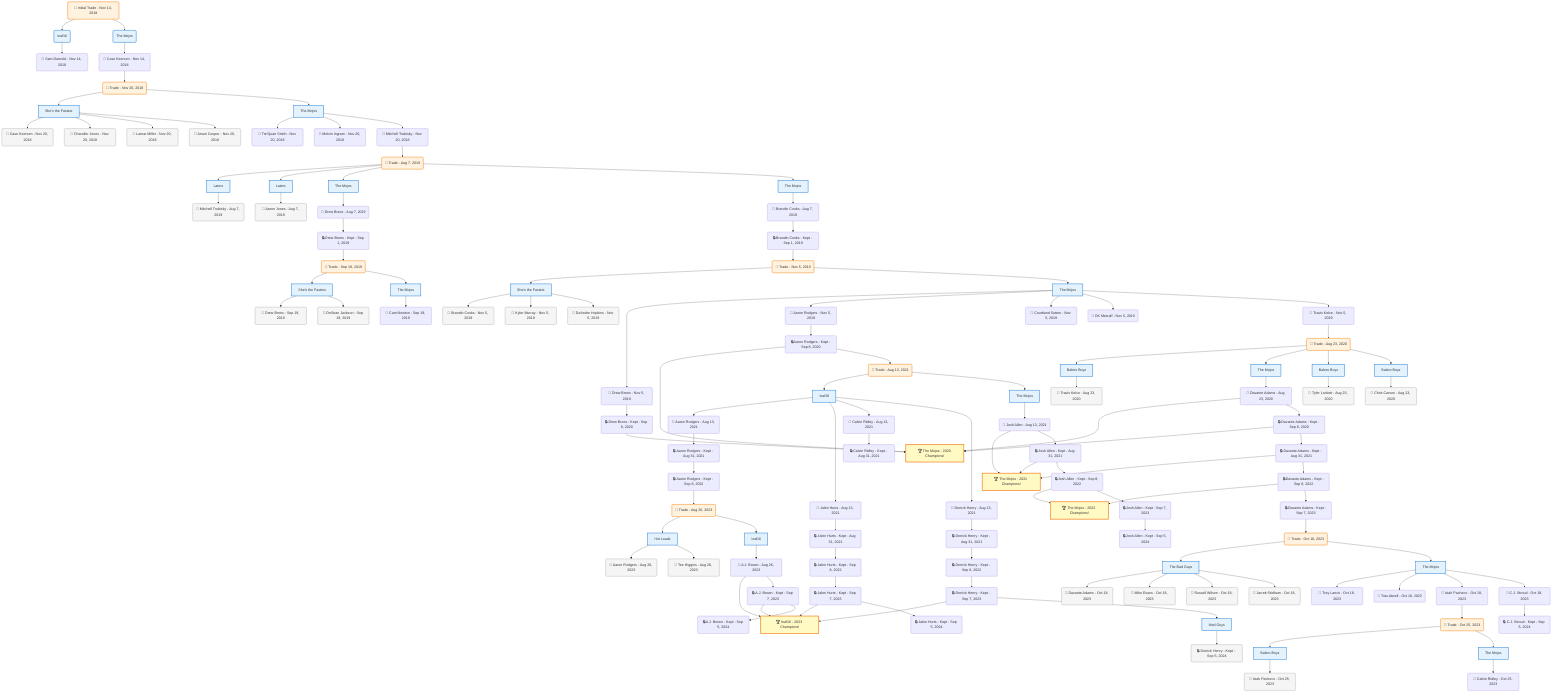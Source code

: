 flowchart TD

    TRADE_MAIN("🔄 Initial Trade - Nov 14, 2018")
    TEAM_1("leaf16")
    TEAM_2("The Mojos")
    NODE_980330f6-669e-4fcb-b9be-31194b172ebe("🔄 Sam Darnold - Nov 14, 2018")
    NODE_586a8345-54fd-4ee9-b236-c3229779237f("🔄 Case Keenum - Nov 14, 2018")
    TRADE_1445b831-d6b7-4f54-a126-2bf559fddb89_3("🔄 Trade - Nov 20, 2018")
    TEAM_4449259f-64af-44fd-9235-1facc0926234_4["She's the Fastest"]
    NODE_2f354ccf-05a5-4f23-9ca3-8bebf7a0167f("🔄 Case Keenum - Nov 20, 2018")
    NODE_63c58406-5942-47c5-9aa0-0eb46e858add("🔄 Chandler Jones - Nov 20, 2018")
    NODE_d52455c7-6d9d-4b40-8b65-bb300ad491a9("🔄 Lamar Miller - Nov 20, 2018")
    NODE_90bf753e-fdc7-4600-aa32-e8b2fc26a8a9("🔄 Amari Cooper - Nov 20, 2018")
    TEAM_bbe2d0ad-54cf-4c22-be82-b2a5f262a157_5["The Mojos"]
    NODE_a13c6231-66c0-4b66-af82-56e75753d801("🔄 Tre'Quan Smith - Nov 20, 2018")
    NODE_68708261-06db-4dbb-9f9f-58d8cf8524ab("🔄 Melvin Ingram - Nov 20, 2018")
    NODE_8dc00721-c8ee-4169-8a48-ab46d38ed1e7("🔄 Mitchell Trubisky - Nov 20, 2018")
    TRADE_9e3b03b6-ca17-4eb1-9d5e-d8c48567f115_6("🔄 Trade - Aug 7, 2019")
    TEAM_825928a9-7194-43aa-b7ae-fc78c2510b16_7["Laters"]
    NODE_deac0dad-6b46-4aa4-8614-356e9a0a57bb("🔄 Mitchell Trubisky - Aug 7, 2019")
    TEAM_825928a9-7194-43aa-b7ae-fc78c2510b16_8["Laters"]
    NODE_3f395a6b-bbdc-4f0a-9d23-7ae05c827b0d("🔄 Aaron Jones - Aug 7, 2019")
    TEAM_bbe2d0ad-54cf-4c22-be82-b2a5f262a157_9["The Mojos"]
    NODE_af292526-792d-45ae-af04-d74fe086ef88("🔄 Drew Brees - Aug 7, 2019")
    NODE_854cc5fd-7579-405b-a4f9-336129c61a5d("🔒 Drew Brees - Kept - Sep 1, 2019")
    TRADE_1e1dc9fa-b6b6-4649-9a4a-9c885a9cd700_10("🔄 Trade - Sep 19, 2019")
    TEAM_4449259f-64af-44fd-9235-1facc0926234_11["She's the Fastest"]
    NODE_68b79e3b-49d8-4244-8784-a18531d13213("🔄 Drew Brees - Sep 19, 2019")
    NODE_c064374a-aa94-4b1b-a672-19360f93a5e3("🔄 DeSean Jackson - Sep 19, 2019")
    TEAM_bbe2d0ad-54cf-4c22-be82-b2a5f262a157_12["The Mojos"]
    NODE_5923fc5a-4a08-40f5-a8db-982b5516d806("🔄 Cam Newton - Sep 19, 2019")
    TEAM_bbe2d0ad-54cf-4c22-be82-b2a5f262a157_13["The Mojos"]
    NODE_1f044a8f-7afd-48c3-b852-fbec2eb27d25("🔄 Brandin Cooks - Aug 7, 2019")
    NODE_eb91fa37-7b95-4a24-8e1f-6b99c0ea7946("🔒 Brandin Cooks - Kept - Sep 1, 2019")
    TRADE_a667e923-b77e-43eb-954f-25ccba06a2e8_14("🔄 Trade - Nov 5, 2019")
    TEAM_4449259f-64af-44fd-9235-1facc0926234_15["She's the Fastest"]
    NODE_b4bf3bc1-983b-4554-84ec-7840212803a8("🔄 Brandin Cooks - Nov 5, 2019")
    NODE_68cbe36e-1263-4591-b70a-8902c6d0f86b("🔄 Kyler Murray - Nov 5, 2019")
    NODE_b67baf67-df27-40d3-9fca-9bcf1039868d("🔄 DeAndre Hopkins - Nov 5, 2019")
    TEAM_bbe2d0ad-54cf-4c22-be82-b2a5f262a157_16["The Mojos"]
    NODE_7be406af-761c-4c8e-bc5c-0f25676e9648("🔄 Drew Brees - Nov 5, 2019")
    NODE_0b7b3fb5-6864-4416-9164-e0fc45c99ab7("🔒 Drew Brees - Kept - Sep 8, 2020")
    CHAMP_bbe2d0ad-54cf-4c22-be82-b2a5f262a157_2020["🏆 The Mojos - 2020 Champions!"]
    NODE_5af397d0-26f8-42f1-9c47-64d3f8fe8285("🔄 Aaron Rodgers - Nov 5, 2019")
    NODE_047e0de7-c51b-4c5b-9d83-266f6b01c070("🔒 Aaron Rodgers - Kept - Sep 8, 2020")
    TRADE_e4fccfb4-45d7-4b39-b3fa-3c821d621471_17("🔄 Trade - Aug 13, 2021")
    TEAM_66fb98f4-89a7-45f9-893a-b41d71e6249d_18["leaf16"]
    NODE_6bb3e177-7ff8-41ea-acd8-56f4f56e1b25("🔄 Aaron Rodgers - Aug 13, 2021")
    NODE_2592a7f6-b7c4-43d1-86ca-1eb32d608bd8("🔒 Aaron Rodgers - Kept - Aug 31, 2021")
    NODE_c256d2ac-c3c7-4985-8ee0-e17c50793281("🔒 Aaron Rodgers - Kept - Sep 8, 2022")
    TRADE_1e0f92f5-f740-452e-960a-a92c22afa115_19("🔄 Trade - Aug 26, 2023")
    TEAM_8e9f18ff-62c3-40e8-bb10-32f74cf4ee33_20["Hot Loads"]
    NODE_8aa48c5d-0248-4f37-b939-44a21820aa03("🔄 Aaron Rodgers - Aug 26, 2023")
    NODE_e0000e36-700d-493f-b3eb-b050938564e6("🔄 Tee Higgins - Aug 26, 2023")
    TEAM_66fb98f4-89a7-45f9-893a-b41d71e6249d_21["leaf16"]
    NODE_d94a3670-dfbf-4c37-91c1-d9776711e83b("🔄 A.J. Brown - Aug 26, 2023")
    CHAMP_66fb98f4-89a7-45f9-893a-b41d71e6249d_2023["🏆 leaf16 - 2023 Champions!"]
    NODE_66ce661e-c7b3-47f3-b522-24e21946dbba("🔒 A.J. Brown - Kept - Sep 7, 2023")
    NODE_5c3d7ce1-e559-4d1e-8be6-e87ae55e700a("🔒 A.J. Brown - Kept - Sep 5, 2024")
    NODE_5e353109-3472-43ef-a0e0-668c3c5fc77f("🔄 Jalen Hurts - Aug 13, 2021")
    NODE_36c720dc-547d-4abb-9f99-a771c77a73dd("🔒 Jalen Hurts - Kept - Aug 31, 2021")
    NODE_24ecc5d2-74ae-4ca9-bb7d-bdf761878425("🔒 Jalen Hurts - Kept - Sep 8, 2022")
    NODE_eb4cc777-9000-4a04-8704-087a8e0257c3("🔒 Jalen Hurts - Kept - Sep 7, 2023")
    NODE_a9555c0e-246a-4add-b8a5-2e7de4c6cb0d("🔒 Jalen Hurts - Kept - Sep 5, 2024")
    NODE_ef11cc07-e07a-4645-bf87-834813f2a0d8("🔄 Calvin Ridley - Aug 13, 2021")
    NODE_ac8f9add-a36c-4110-9ea1-a7dacf1d1be6("🔒 Calvin Ridley - Kept - Aug 31, 2021")
    NODE_3a3f7e20-ef59-4dec-a510-94df4939aa24("🔄 Derrick Henry - Aug 13, 2021")
    NODE_317c8f77-cf03-4499-bfbb-02de7818d3b5("🔒 Derrick Henry - Kept - Aug 31, 2021")
    NODE_31050d86-077a-41fa-8b77-8694db0ca2b8("🔒 Derrick Henry - Kept - Sep 8, 2022")
    NODE_46a9a9f6-7649-4a40-a70d-ffe735dbe5b7("🔒 Derrick Henry - Kept - Sep 7, 2023")
    TEAM_f5908944-6efd-40eb-af54-6c53004e0e2f_22["Mad Guys"]
    NODE_b78b4765-cfe3-4682-a60a-e86c37e169f1("🔒 Derrick Henry - Kept - Sep 5, 2024")
    TEAM_bbe2d0ad-54cf-4c22-be82-b2a5f262a157_23["The Mojos"]
    NODE_2ad2f5a6-4438-4752-a150-99aee3abd7df("🔄 Josh Allen - Aug 13, 2021")
    CHAMP_bbe2d0ad-54cf-4c22-be82-b2a5f262a157_2021["🏆 The Mojos - 2021 Champions!"]
    NODE_eca05795-b8d2-465c-87ea-a29786bb0bf9("🔒 Josh Allen - Kept - Aug 31, 2021")
    NODE_84f20f1f-2812-482e-a17f-97b722b99b57("🔒 Josh Allen - Kept - Sep 8, 2022")
    CHAMP_bbe2d0ad-54cf-4c22-be82-b2a5f262a157_2022["🏆 The Mojos - 2022 Champions!"]
    NODE_d0ed6e4c-f454-4dfe-9a4e-7852bfb57ba7("🔒 Josh Allen - Kept - Sep 7, 2023")
    NODE_057e3440-0fad-4b3d-96b5-0f3a913430de("🔒 Josh Allen - Kept - Sep 5, 2024")
    NODE_be8fa4a3-53ab-4b4d-a635-81eab2bd44a9("🔄 Courtland Sutton - Nov 5, 2019")
    NODE_a2e35b9f-dfdd-4358-9503-dbda9ce23f28("🔄 DK Metcalf - Nov 5, 2019")
    NODE_b92ddfc1-1e22-41c5-8494-fedbc0a7ed77("🔄 Travis Kelce - Nov 5, 2019")
    TRADE_a74b8747-5f69-41d8-9c4e-6734ac8d7f1f_24("🔄 Trade - Aug 23, 2020")
    TEAM_2feaf03e-fb22-498e-ac8f-e596b6ba7810_25["Balero Boyz"]
    NODE_49662a29-4518-4f4e-9e3f-6e93451a9b81("🔄 Travis Kelce - Aug 23, 2020")
    TEAM_bbe2d0ad-54cf-4c22-be82-b2a5f262a157_26["The Mojos"]
    NODE_095b2baf-5664-4cff-9797-06c0e639366c("🔄 Davante Adams - Aug 23, 2020")
    NODE_4652a835-bcc8-4e4b-9d7f-275e759cdaee("🔒 Davante Adams - Kept - Sep 8, 2020")
    NODE_893a06b6-6d12-43ea-aa07-c545c6d19bd6("🔒 Davante Adams - Kept - Aug 31, 2021")
    NODE_013f5659-9e89-4e9a-adce-847eb926b90f("🔒 Davante Adams - Kept - Sep 8, 2022")
    NODE_8d0c9fc9-93df-4ea2-9620-e94229ab0248("🔒 Davante Adams - Kept - Sep 7, 2023")
    TRADE_cb741e85-5155-413a-9bbc-89b0b565b44a_27("🔄 Trade - Oct 18, 2023")
    TEAM_b2220d1a-ff75-4622-9757-09978901110f_28["The Bad Guys"]
    NODE_e3fec140-de2c-426a-a2dd-148802b3fe8f("🔄 Davante Adams - Oct 18, 2023")
    NODE_f682d985-4891-4878-bb27-7e31e62782e2("🔄 Mike Evans - Oct 18, 2023")
    NODE_b4f30b9c-73c2-4eae-847b-97dd8da4de14("🔄 Russell Wilson - Oct 18, 2023")
    NODE_63a0d36a-1cfe-479e-8e6a-ed5b54eb3321("🔄 Jarrett Stidham - Oct 18, 2023")
    TEAM_bbe2d0ad-54cf-4c22-be82-b2a5f262a157_29["The Mojos"]
    NODE_5b210a74-0640-4596-8294-143efbc19bb6("🔄 Trey Lance - Oct 18, 2023")
    NODE_0c01f8eb-a251-4952-bab0-41313b3bce60("🔄 Tutu Atwell - Oct 18, 2023")
    NODE_4cf50317-e13a-4a7c-9b32-642e89a58f47("🔄 Isiah Pacheco - Oct 18, 2023")
    TRADE_e48f96f4-8b7d-42ca-abe5-7baf4945be3e_30("🔄 Trade - Oct 25, 2023")
    TEAM_2feaf03e-fb22-498e-ac8f-e596b6ba7810_31["Balero Boyz"]
    NODE_bf1da95b-f854-40dc-9bb0-c555d7a1b2f3("🔄 Isiah Pacheco - Oct 25, 2023")
    TEAM_bbe2d0ad-54cf-4c22-be82-b2a5f262a157_32["The Mojos"]
    NODE_dfcea8a6-3bc7-4929-b68b-5291ed19a4b1("🔄 Calvin Ridley - Oct 25, 2023")
    NODE_708291bc-53f5-466c-81d8-f29d0eb4aa15("🔄 C.J. Stroud - Oct 18, 2023")
    NODE_368bdf90-93c3-482e-87ac-a0dfc88ba9f2("🔒 C.J. Stroud - Kept - Sep 5, 2024")
    TEAM_2feaf03e-fb22-498e-ac8f-e596b6ba7810_33["Balero Boyz"]
    NODE_da510d43-fcf9-45a7-b393-31f8307f790c("🔄 Tyler Lockett - Aug 23, 2020")
    TEAM_2feaf03e-fb22-498e-ac8f-e596b6ba7810_34["Balero Boyz"]
    NODE_e62a406e-ac9b-487c-8b60-f57648ed8c85("🔄 Chris Carson - Aug 23, 2020")

    TRADE_MAIN --> TEAM_1
    TRADE_MAIN --> TEAM_2
    TEAM_1 --> NODE_980330f6-669e-4fcb-b9be-31194b172ebe
    TEAM_2 --> NODE_586a8345-54fd-4ee9-b236-c3229779237f
    NODE_586a8345-54fd-4ee9-b236-c3229779237f --> TRADE_1445b831-d6b7-4f54-a126-2bf559fddb89_3
    TRADE_1445b831-d6b7-4f54-a126-2bf559fddb89_3 --> TEAM_4449259f-64af-44fd-9235-1facc0926234_4
    TEAM_4449259f-64af-44fd-9235-1facc0926234_4 --> NODE_2f354ccf-05a5-4f23-9ca3-8bebf7a0167f
    TEAM_4449259f-64af-44fd-9235-1facc0926234_4 --> NODE_63c58406-5942-47c5-9aa0-0eb46e858add
    TEAM_4449259f-64af-44fd-9235-1facc0926234_4 --> NODE_d52455c7-6d9d-4b40-8b65-bb300ad491a9
    TEAM_4449259f-64af-44fd-9235-1facc0926234_4 --> NODE_90bf753e-fdc7-4600-aa32-e8b2fc26a8a9
    TRADE_1445b831-d6b7-4f54-a126-2bf559fddb89_3 --> TEAM_bbe2d0ad-54cf-4c22-be82-b2a5f262a157_5
    TEAM_bbe2d0ad-54cf-4c22-be82-b2a5f262a157_5 --> NODE_a13c6231-66c0-4b66-af82-56e75753d801
    TEAM_bbe2d0ad-54cf-4c22-be82-b2a5f262a157_5 --> NODE_68708261-06db-4dbb-9f9f-58d8cf8524ab
    TEAM_bbe2d0ad-54cf-4c22-be82-b2a5f262a157_5 --> NODE_8dc00721-c8ee-4169-8a48-ab46d38ed1e7
    NODE_8dc00721-c8ee-4169-8a48-ab46d38ed1e7 --> TRADE_9e3b03b6-ca17-4eb1-9d5e-d8c48567f115_6
    TRADE_9e3b03b6-ca17-4eb1-9d5e-d8c48567f115_6 --> TEAM_825928a9-7194-43aa-b7ae-fc78c2510b16_7
    TEAM_825928a9-7194-43aa-b7ae-fc78c2510b16_7 --> NODE_deac0dad-6b46-4aa4-8614-356e9a0a57bb
    TRADE_9e3b03b6-ca17-4eb1-9d5e-d8c48567f115_6 --> TEAM_825928a9-7194-43aa-b7ae-fc78c2510b16_8
    TEAM_825928a9-7194-43aa-b7ae-fc78c2510b16_8 --> NODE_3f395a6b-bbdc-4f0a-9d23-7ae05c827b0d
    TRADE_9e3b03b6-ca17-4eb1-9d5e-d8c48567f115_6 --> TEAM_bbe2d0ad-54cf-4c22-be82-b2a5f262a157_9
    TEAM_bbe2d0ad-54cf-4c22-be82-b2a5f262a157_9 --> NODE_af292526-792d-45ae-af04-d74fe086ef88
    NODE_af292526-792d-45ae-af04-d74fe086ef88 --> NODE_854cc5fd-7579-405b-a4f9-336129c61a5d
    NODE_854cc5fd-7579-405b-a4f9-336129c61a5d --> TRADE_1e1dc9fa-b6b6-4649-9a4a-9c885a9cd700_10
    TRADE_1e1dc9fa-b6b6-4649-9a4a-9c885a9cd700_10 --> TEAM_4449259f-64af-44fd-9235-1facc0926234_11
    TEAM_4449259f-64af-44fd-9235-1facc0926234_11 --> NODE_68b79e3b-49d8-4244-8784-a18531d13213
    TEAM_4449259f-64af-44fd-9235-1facc0926234_11 --> NODE_c064374a-aa94-4b1b-a672-19360f93a5e3
    TRADE_1e1dc9fa-b6b6-4649-9a4a-9c885a9cd700_10 --> TEAM_bbe2d0ad-54cf-4c22-be82-b2a5f262a157_12
    TEAM_bbe2d0ad-54cf-4c22-be82-b2a5f262a157_12 --> NODE_5923fc5a-4a08-40f5-a8db-982b5516d806
    TRADE_9e3b03b6-ca17-4eb1-9d5e-d8c48567f115_6 --> TEAM_bbe2d0ad-54cf-4c22-be82-b2a5f262a157_13
    TEAM_bbe2d0ad-54cf-4c22-be82-b2a5f262a157_13 --> NODE_1f044a8f-7afd-48c3-b852-fbec2eb27d25
    NODE_1f044a8f-7afd-48c3-b852-fbec2eb27d25 --> NODE_eb91fa37-7b95-4a24-8e1f-6b99c0ea7946
    NODE_eb91fa37-7b95-4a24-8e1f-6b99c0ea7946 --> TRADE_a667e923-b77e-43eb-954f-25ccba06a2e8_14
    TRADE_a667e923-b77e-43eb-954f-25ccba06a2e8_14 --> TEAM_4449259f-64af-44fd-9235-1facc0926234_15
    TEAM_4449259f-64af-44fd-9235-1facc0926234_15 --> NODE_b4bf3bc1-983b-4554-84ec-7840212803a8
    TEAM_4449259f-64af-44fd-9235-1facc0926234_15 --> NODE_68cbe36e-1263-4591-b70a-8902c6d0f86b
    TEAM_4449259f-64af-44fd-9235-1facc0926234_15 --> NODE_b67baf67-df27-40d3-9fca-9bcf1039868d
    TRADE_a667e923-b77e-43eb-954f-25ccba06a2e8_14 --> TEAM_bbe2d0ad-54cf-4c22-be82-b2a5f262a157_16
    TEAM_bbe2d0ad-54cf-4c22-be82-b2a5f262a157_16 --> NODE_7be406af-761c-4c8e-bc5c-0f25676e9648
    NODE_7be406af-761c-4c8e-bc5c-0f25676e9648 --> NODE_0b7b3fb5-6864-4416-9164-e0fc45c99ab7
    NODE_0b7b3fb5-6864-4416-9164-e0fc45c99ab7 --> CHAMP_bbe2d0ad-54cf-4c22-be82-b2a5f262a157_2020
    TEAM_bbe2d0ad-54cf-4c22-be82-b2a5f262a157_16 --> NODE_5af397d0-26f8-42f1-9c47-64d3f8fe8285
    NODE_5af397d0-26f8-42f1-9c47-64d3f8fe8285 --> NODE_047e0de7-c51b-4c5b-9d83-266f6b01c070
    NODE_047e0de7-c51b-4c5b-9d83-266f6b01c070 --> CHAMP_bbe2d0ad-54cf-4c22-be82-b2a5f262a157_2020
    NODE_047e0de7-c51b-4c5b-9d83-266f6b01c070 --> TRADE_e4fccfb4-45d7-4b39-b3fa-3c821d621471_17
    TRADE_e4fccfb4-45d7-4b39-b3fa-3c821d621471_17 --> TEAM_66fb98f4-89a7-45f9-893a-b41d71e6249d_18
    TEAM_66fb98f4-89a7-45f9-893a-b41d71e6249d_18 --> NODE_6bb3e177-7ff8-41ea-acd8-56f4f56e1b25
    NODE_6bb3e177-7ff8-41ea-acd8-56f4f56e1b25 --> NODE_2592a7f6-b7c4-43d1-86ca-1eb32d608bd8
    NODE_2592a7f6-b7c4-43d1-86ca-1eb32d608bd8 --> NODE_c256d2ac-c3c7-4985-8ee0-e17c50793281
    NODE_c256d2ac-c3c7-4985-8ee0-e17c50793281 --> TRADE_1e0f92f5-f740-452e-960a-a92c22afa115_19
    TRADE_1e0f92f5-f740-452e-960a-a92c22afa115_19 --> TEAM_8e9f18ff-62c3-40e8-bb10-32f74cf4ee33_20
    TEAM_8e9f18ff-62c3-40e8-bb10-32f74cf4ee33_20 --> NODE_8aa48c5d-0248-4f37-b939-44a21820aa03
    TEAM_8e9f18ff-62c3-40e8-bb10-32f74cf4ee33_20 --> NODE_e0000e36-700d-493f-b3eb-b050938564e6
    TRADE_1e0f92f5-f740-452e-960a-a92c22afa115_19 --> TEAM_66fb98f4-89a7-45f9-893a-b41d71e6249d_21
    TEAM_66fb98f4-89a7-45f9-893a-b41d71e6249d_21 --> NODE_d94a3670-dfbf-4c37-91c1-d9776711e83b
    NODE_d94a3670-dfbf-4c37-91c1-d9776711e83b --> CHAMP_66fb98f4-89a7-45f9-893a-b41d71e6249d_2023
    NODE_d94a3670-dfbf-4c37-91c1-d9776711e83b --> NODE_66ce661e-c7b3-47f3-b522-24e21946dbba
    NODE_66ce661e-c7b3-47f3-b522-24e21946dbba --> CHAMP_66fb98f4-89a7-45f9-893a-b41d71e6249d_2023
    NODE_66ce661e-c7b3-47f3-b522-24e21946dbba --> NODE_5c3d7ce1-e559-4d1e-8be6-e87ae55e700a
    TEAM_66fb98f4-89a7-45f9-893a-b41d71e6249d_18 --> NODE_5e353109-3472-43ef-a0e0-668c3c5fc77f
    NODE_5e353109-3472-43ef-a0e0-668c3c5fc77f --> NODE_36c720dc-547d-4abb-9f99-a771c77a73dd
    NODE_36c720dc-547d-4abb-9f99-a771c77a73dd --> NODE_24ecc5d2-74ae-4ca9-bb7d-bdf761878425
    NODE_24ecc5d2-74ae-4ca9-bb7d-bdf761878425 --> NODE_eb4cc777-9000-4a04-8704-087a8e0257c3
    NODE_eb4cc777-9000-4a04-8704-087a8e0257c3 --> CHAMP_66fb98f4-89a7-45f9-893a-b41d71e6249d_2023
    NODE_eb4cc777-9000-4a04-8704-087a8e0257c3 --> NODE_a9555c0e-246a-4add-b8a5-2e7de4c6cb0d
    TEAM_66fb98f4-89a7-45f9-893a-b41d71e6249d_18 --> NODE_ef11cc07-e07a-4645-bf87-834813f2a0d8
    NODE_ef11cc07-e07a-4645-bf87-834813f2a0d8 --> NODE_ac8f9add-a36c-4110-9ea1-a7dacf1d1be6
    TEAM_66fb98f4-89a7-45f9-893a-b41d71e6249d_18 --> NODE_3a3f7e20-ef59-4dec-a510-94df4939aa24
    NODE_3a3f7e20-ef59-4dec-a510-94df4939aa24 --> NODE_317c8f77-cf03-4499-bfbb-02de7818d3b5
    NODE_317c8f77-cf03-4499-bfbb-02de7818d3b5 --> NODE_31050d86-077a-41fa-8b77-8694db0ca2b8
    NODE_31050d86-077a-41fa-8b77-8694db0ca2b8 --> NODE_46a9a9f6-7649-4a40-a70d-ffe735dbe5b7
    NODE_46a9a9f6-7649-4a40-a70d-ffe735dbe5b7 --> CHAMP_66fb98f4-89a7-45f9-893a-b41d71e6249d_2023
    NODE_46a9a9f6-7649-4a40-a70d-ffe735dbe5b7 --> TEAM_f5908944-6efd-40eb-af54-6c53004e0e2f_22
    TEAM_f5908944-6efd-40eb-af54-6c53004e0e2f_22 --> NODE_b78b4765-cfe3-4682-a60a-e86c37e169f1
    TRADE_e4fccfb4-45d7-4b39-b3fa-3c821d621471_17 --> TEAM_bbe2d0ad-54cf-4c22-be82-b2a5f262a157_23
    TEAM_bbe2d0ad-54cf-4c22-be82-b2a5f262a157_23 --> NODE_2ad2f5a6-4438-4752-a150-99aee3abd7df
    NODE_2ad2f5a6-4438-4752-a150-99aee3abd7df --> CHAMP_bbe2d0ad-54cf-4c22-be82-b2a5f262a157_2021
    NODE_2ad2f5a6-4438-4752-a150-99aee3abd7df --> NODE_eca05795-b8d2-465c-87ea-a29786bb0bf9
    NODE_eca05795-b8d2-465c-87ea-a29786bb0bf9 --> CHAMP_bbe2d0ad-54cf-4c22-be82-b2a5f262a157_2021
    NODE_eca05795-b8d2-465c-87ea-a29786bb0bf9 --> NODE_84f20f1f-2812-482e-a17f-97b722b99b57
    NODE_84f20f1f-2812-482e-a17f-97b722b99b57 --> CHAMP_bbe2d0ad-54cf-4c22-be82-b2a5f262a157_2022
    NODE_84f20f1f-2812-482e-a17f-97b722b99b57 --> NODE_d0ed6e4c-f454-4dfe-9a4e-7852bfb57ba7
    NODE_d0ed6e4c-f454-4dfe-9a4e-7852bfb57ba7 --> NODE_057e3440-0fad-4b3d-96b5-0f3a913430de
    TEAM_bbe2d0ad-54cf-4c22-be82-b2a5f262a157_16 --> NODE_be8fa4a3-53ab-4b4d-a635-81eab2bd44a9
    TEAM_bbe2d0ad-54cf-4c22-be82-b2a5f262a157_16 --> NODE_a2e35b9f-dfdd-4358-9503-dbda9ce23f28
    TEAM_bbe2d0ad-54cf-4c22-be82-b2a5f262a157_16 --> NODE_b92ddfc1-1e22-41c5-8494-fedbc0a7ed77
    NODE_b92ddfc1-1e22-41c5-8494-fedbc0a7ed77 --> TRADE_a74b8747-5f69-41d8-9c4e-6734ac8d7f1f_24
    TRADE_a74b8747-5f69-41d8-9c4e-6734ac8d7f1f_24 --> TEAM_2feaf03e-fb22-498e-ac8f-e596b6ba7810_25
    TEAM_2feaf03e-fb22-498e-ac8f-e596b6ba7810_25 --> NODE_49662a29-4518-4f4e-9e3f-6e93451a9b81
    TRADE_a74b8747-5f69-41d8-9c4e-6734ac8d7f1f_24 --> TEAM_bbe2d0ad-54cf-4c22-be82-b2a5f262a157_26
    TEAM_bbe2d0ad-54cf-4c22-be82-b2a5f262a157_26 --> NODE_095b2baf-5664-4cff-9797-06c0e639366c
    NODE_095b2baf-5664-4cff-9797-06c0e639366c --> CHAMP_bbe2d0ad-54cf-4c22-be82-b2a5f262a157_2020
    NODE_095b2baf-5664-4cff-9797-06c0e639366c --> NODE_4652a835-bcc8-4e4b-9d7f-275e759cdaee
    NODE_4652a835-bcc8-4e4b-9d7f-275e759cdaee --> CHAMP_bbe2d0ad-54cf-4c22-be82-b2a5f262a157_2020
    NODE_4652a835-bcc8-4e4b-9d7f-275e759cdaee --> NODE_893a06b6-6d12-43ea-aa07-c545c6d19bd6
    NODE_893a06b6-6d12-43ea-aa07-c545c6d19bd6 --> CHAMP_bbe2d0ad-54cf-4c22-be82-b2a5f262a157_2021
    NODE_893a06b6-6d12-43ea-aa07-c545c6d19bd6 --> NODE_013f5659-9e89-4e9a-adce-847eb926b90f
    NODE_013f5659-9e89-4e9a-adce-847eb926b90f --> CHAMP_bbe2d0ad-54cf-4c22-be82-b2a5f262a157_2022
    NODE_013f5659-9e89-4e9a-adce-847eb926b90f --> NODE_8d0c9fc9-93df-4ea2-9620-e94229ab0248
    NODE_8d0c9fc9-93df-4ea2-9620-e94229ab0248 --> TRADE_cb741e85-5155-413a-9bbc-89b0b565b44a_27
    TRADE_cb741e85-5155-413a-9bbc-89b0b565b44a_27 --> TEAM_b2220d1a-ff75-4622-9757-09978901110f_28
    TEAM_b2220d1a-ff75-4622-9757-09978901110f_28 --> NODE_e3fec140-de2c-426a-a2dd-148802b3fe8f
    TEAM_b2220d1a-ff75-4622-9757-09978901110f_28 --> NODE_f682d985-4891-4878-bb27-7e31e62782e2
    TEAM_b2220d1a-ff75-4622-9757-09978901110f_28 --> NODE_b4f30b9c-73c2-4eae-847b-97dd8da4de14
    TEAM_b2220d1a-ff75-4622-9757-09978901110f_28 --> NODE_63a0d36a-1cfe-479e-8e6a-ed5b54eb3321
    TRADE_cb741e85-5155-413a-9bbc-89b0b565b44a_27 --> TEAM_bbe2d0ad-54cf-4c22-be82-b2a5f262a157_29
    TEAM_bbe2d0ad-54cf-4c22-be82-b2a5f262a157_29 --> NODE_5b210a74-0640-4596-8294-143efbc19bb6
    TEAM_bbe2d0ad-54cf-4c22-be82-b2a5f262a157_29 --> NODE_0c01f8eb-a251-4952-bab0-41313b3bce60
    TEAM_bbe2d0ad-54cf-4c22-be82-b2a5f262a157_29 --> NODE_4cf50317-e13a-4a7c-9b32-642e89a58f47
    NODE_4cf50317-e13a-4a7c-9b32-642e89a58f47 --> TRADE_e48f96f4-8b7d-42ca-abe5-7baf4945be3e_30
    TRADE_e48f96f4-8b7d-42ca-abe5-7baf4945be3e_30 --> TEAM_2feaf03e-fb22-498e-ac8f-e596b6ba7810_31
    TEAM_2feaf03e-fb22-498e-ac8f-e596b6ba7810_31 --> NODE_bf1da95b-f854-40dc-9bb0-c555d7a1b2f3
    TRADE_e48f96f4-8b7d-42ca-abe5-7baf4945be3e_30 --> TEAM_bbe2d0ad-54cf-4c22-be82-b2a5f262a157_32
    TEAM_bbe2d0ad-54cf-4c22-be82-b2a5f262a157_32 --> NODE_dfcea8a6-3bc7-4929-b68b-5291ed19a4b1
    TEAM_bbe2d0ad-54cf-4c22-be82-b2a5f262a157_29 --> NODE_708291bc-53f5-466c-81d8-f29d0eb4aa15
    NODE_708291bc-53f5-466c-81d8-f29d0eb4aa15 --> NODE_368bdf90-93c3-482e-87ac-a0dfc88ba9f2
    TRADE_a74b8747-5f69-41d8-9c4e-6734ac8d7f1f_24 --> TEAM_2feaf03e-fb22-498e-ac8f-e596b6ba7810_33
    TEAM_2feaf03e-fb22-498e-ac8f-e596b6ba7810_33 --> NODE_da510d43-fcf9-45a7-b393-31f8307f790c
    TRADE_a74b8747-5f69-41d8-9c4e-6734ac8d7f1f_24 --> TEAM_2feaf03e-fb22-498e-ac8f-e596b6ba7810_34
    TEAM_2feaf03e-fb22-498e-ac8f-e596b6ba7810_34 --> NODE_e62a406e-ac9b-487c-8b60-f57648ed8c85

    %% Node styling
    classDef teamNode fill:#e3f2fd,stroke:#1976d2,stroke-width:2px
    classDef tradeNode fill:#fff3e0,stroke:#f57c00,stroke-width:2px
    classDef playerNode fill:#f3e5f5,stroke:#7b1fa2,stroke-width:1px
    classDef nonRootPlayerNode fill:#f5f5f5,stroke:#757575,stroke-width:1px
    classDef endNode fill:#ffebee,stroke:#c62828,stroke-width:2px
    classDef waiverNode fill:#e8f5e8,stroke:#388e3c,stroke-width:2px
    classDef championshipNode fill:#fff9c4,stroke:#f57f17,stroke-width:3px

    class TEAM_1,TEAM_2,TEAM_4449259f-64af-44fd-9235-1facc0926234_4,TEAM_bbe2d0ad-54cf-4c22-be82-b2a5f262a157_5,TEAM_825928a9-7194-43aa-b7ae-fc78c2510b16_7,TEAM_825928a9-7194-43aa-b7ae-fc78c2510b16_8,TEAM_bbe2d0ad-54cf-4c22-be82-b2a5f262a157_9,TEAM_4449259f-64af-44fd-9235-1facc0926234_11,TEAM_bbe2d0ad-54cf-4c22-be82-b2a5f262a157_12,TEAM_bbe2d0ad-54cf-4c22-be82-b2a5f262a157_13,TEAM_4449259f-64af-44fd-9235-1facc0926234_15,TEAM_bbe2d0ad-54cf-4c22-be82-b2a5f262a157_16,TEAM_66fb98f4-89a7-45f9-893a-b41d71e6249d_18,TEAM_8e9f18ff-62c3-40e8-bb10-32f74cf4ee33_20,TEAM_66fb98f4-89a7-45f9-893a-b41d71e6249d_21,TEAM_f5908944-6efd-40eb-af54-6c53004e0e2f_22,TEAM_bbe2d0ad-54cf-4c22-be82-b2a5f262a157_23,TEAM_2feaf03e-fb22-498e-ac8f-e596b6ba7810_25,TEAM_bbe2d0ad-54cf-4c22-be82-b2a5f262a157_26,TEAM_b2220d1a-ff75-4622-9757-09978901110f_28,TEAM_bbe2d0ad-54cf-4c22-be82-b2a5f262a157_29,TEAM_2feaf03e-fb22-498e-ac8f-e596b6ba7810_31,TEAM_bbe2d0ad-54cf-4c22-be82-b2a5f262a157_32,TEAM_2feaf03e-fb22-498e-ac8f-e596b6ba7810_33,TEAM_2feaf03e-fb22-498e-ac8f-e596b6ba7810_34 teamNode
    class CHAMP_bbe2d0ad-54cf-4c22-be82-b2a5f262a157_2020,CHAMP_66fb98f4-89a7-45f9-893a-b41d71e6249d_2023,CHAMP_bbe2d0ad-54cf-4c22-be82-b2a5f262a157_2021,CHAMP_bbe2d0ad-54cf-4c22-be82-b2a5f262a157_2022 championshipNode
    class NODE_2f354ccf-05a5-4f23-9ca3-8bebf7a0167f,NODE_63c58406-5942-47c5-9aa0-0eb46e858add,NODE_d52455c7-6d9d-4b40-8b65-bb300ad491a9,NODE_90bf753e-fdc7-4600-aa32-e8b2fc26a8a9,NODE_deac0dad-6b46-4aa4-8614-356e9a0a57bb,NODE_3f395a6b-bbdc-4f0a-9d23-7ae05c827b0d,NODE_68b79e3b-49d8-4244-8784-a18531d13213,NODE_c064374a-aa94-4b1b-a672-19360f93a5e3,NODE_b4bf3bc1-983b-4554-84ec-7840212803a8,NODE_68cbe36e-1263-4591-b70a-8902c6d0f86b,NODE_b67baf67-df27-40d3-9fca-9bcf1039868d,NODE_8aa48c5d-0248-4f37-b939-44a21820aa03,NODE_e0000e36-700d-493f-b3eb-b050938564e6,NODE_b78b4765-cfe3-4682-a60a-e86c37e169f1,NODE_49662a29-4518-4f4e-9e3f-6e93451a9b81,NODE_e3fec140-de2c-426a-a2dd-148802b3fe8f,NODE_f682d985-4891-4878-bb27-7e31e62782e2,NODE_b4f30b9c-73c2-4eae-847b-97dd8da4de14,NODE_63a0d36a-1cfe-479e-8e6a-ed5b54eb3321,NODE_bf1da95b-f854-40dc-9bb0-c555d7a1b2f3,NODE_da510d43-fcf9-45a7-b393-31f8307f790c,NODE_e62a406e-ac9b-487c-8b60-f57648ed8c85 nonRootPlayerNode
    class TRADE_MAIN,TRADE_1445b831-d6b7-4f54-a126-2bf559fddb89_3,TRADE_9e3b03b6-ca17-4eb1-9d5e-d8c48567f115_6,TRADE_1e1dc9fa-b6b6-4649-9a4a-9c885a9cd700_10,TRADE_a667e923-b77e-43eb-954f-25ccba06a2e8_14,TRADE_e4fccfb4-45d7-4b39-b3fa-3c821d621471_17,TRADE_1e0f92f5-f740-452e-960a-a92c22afa115_19,TRADE_a74b8747-5f69-41d8-9c4e-6734ac8d7f1f_24,TRADE_cb741e85-5155-413a-9bbc-89b0b565b44a_27,TRADE_e48f96f4-8b7d-42ca-abe5-7baf4945be3e_30 tradeNode